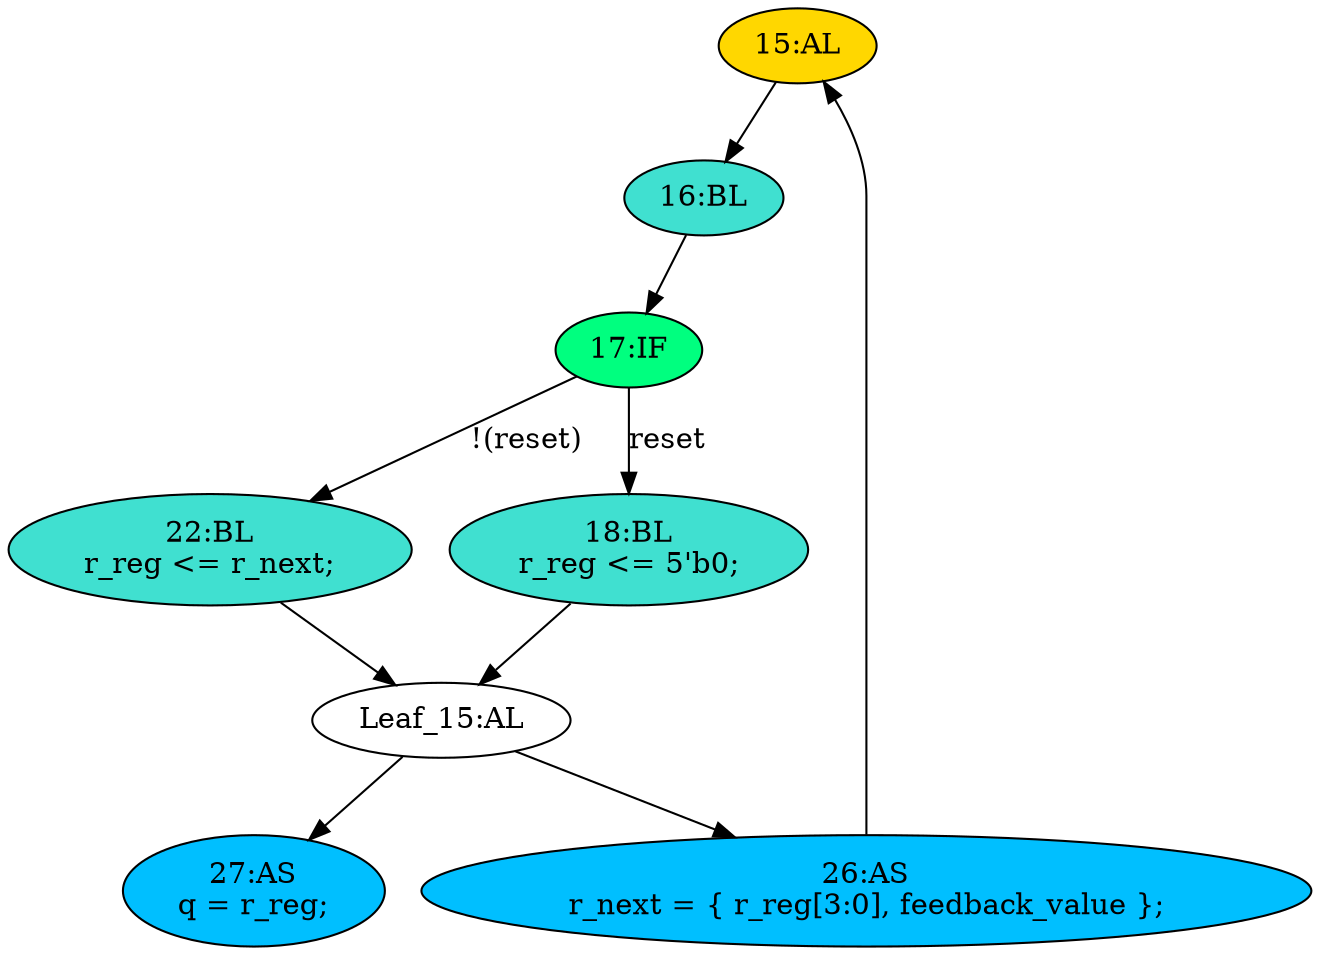 strict digraph "compose( ,  )" {
	node [label="\N"];
	"15:AL"	[ast="<pyverilog.vparser.ast.Always object at 0x7faf1b523790>",
		clk_sens=True,
		fillcolor=gold,
		label="15:AL",
		sens="['clk', 'reset']",
		statements="[]",
		style=filled,
		typ=Always,
		use_var="['reset', 'r_next']"];
	"16:BL"	[ast="<pyverilog.vparser.ast.Block object at 0x7faf1b523d10>",
		fillcolor=turquoise,
		label="16:BL",
		statements="[]",
		style=filled,
		typ=Block];
	"15:AL" -> "16:BL"	[cond="[]",
		lineno=None];
	"27:AS"	[ast="<pyverilog.vparser.ast.Assign object at 0x7faf1b526950>",
		def_var="['q']",
		fillcolor=deepskyblue,
		label="27:AS
q = r_reg;",
		statements="[]",
		style=filled,
		typ=Assign,
		use_var="['r_reg']"];
	"22:BL"	[ast="<pyverilog.vparser.ast.Block object at 0x7faf1b523890>",
		fillcolor=turquoise,
		label="22:BL
r_reg <= r_next;",
		statements="[<pyverilog.vparser.ast.NonblockingSubstitution object at 0x7faf1b531150>]",
		style=filled,
		typ=Block];
	"Leaf_15:AL"	[def_var="['r_reg']",
		label="Leaf_15:AL"];
	"22:BL" -> "Leaf_15:AL"	[cond="[]",
		lineno=None];
	"17:IF"	[ast="<pyverilog.vparser.ast.IfStatement object at 0x7faf1b4ce290>",
		fillcolor=springgreen,
		label="17:IF",
		statements="[]",
		style=filled,
		typ=IfStatement];
	"17:IF" -> "22:BL"	[cond="['reset']",
		label="!(reset)",
		lineno=17];
	"18:BL"	[ast="<pyverilog.vparser.ast.Block object at 0x7faf1b4d6750>",
		fillcolor=turquoise,
		label="18:BL
r_reg <= 5'b0;",
		statements="[<pyverilog.vparser.ast.NonblockingSubstitution object at 0x7faf1b523ed0>]",
		style=filled,
		typ=Block];
	"17:IF" -> "18:BL"	[cond="['reset']",
		label=reset,
		lineno=17];
	"18:BL" -> "Leaf_15:AL"	[cond="[]",
		lineno=None];
	"Leaf_15:AL" -> "27:AS";
	"26:AS"	[ast="<pyverilog.vparser.ast.Assign object at 0x7faf1b53dd10>",
		def_var="['r_next']",
		fillcolor=deepskyblue,
		label="26:AS
r_next = { r_reg[3:0], feedback_value };",
		statements="[]",
		style=filled,
		typ=Assign,
		use_var="['r_reg', 'feedback_value']"];
	"Leaf_15:AL" -> "26:AS";
	"26:AS" -> "15:AL";
	"16:BL" -> "17:IF"	[cond="[]",
		lineno=None];
}
